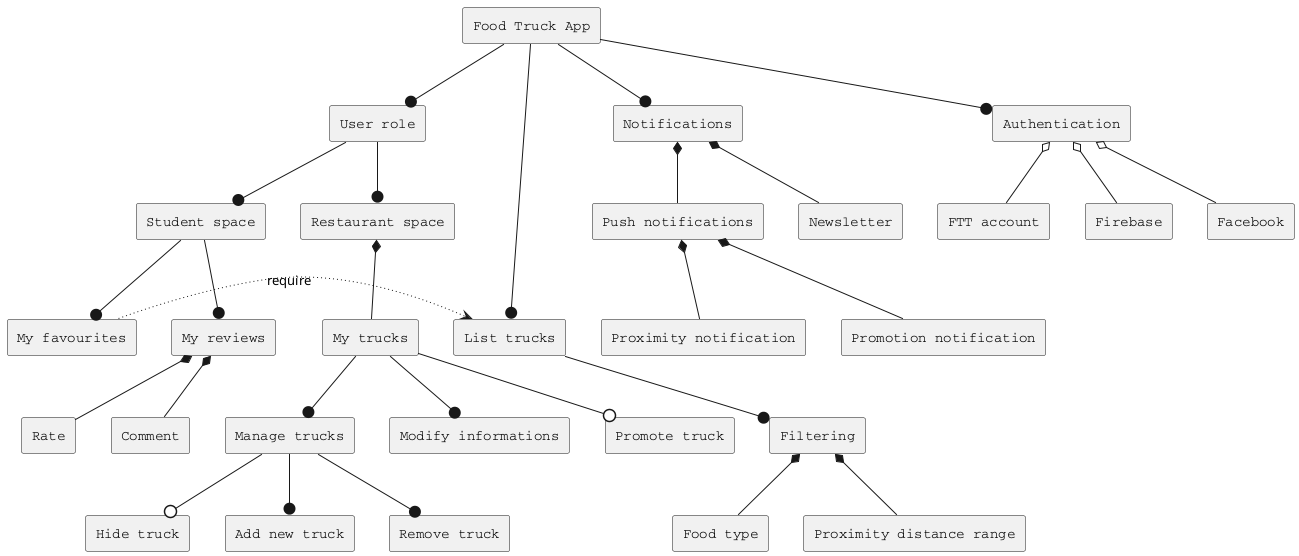 
@startuml

rectangle "User role" as A
rectangle "Notifications" as Notifications
rectangle "List trucks" as ListTrucks
rectangle "Authentication" as Authentication

rectangle "Student space" as I
rectangle "Restaurant space" as J

A --@ I
A --@ J

rectangle "My trucks" as MyTrucks

rectangle "Manage trucks" as ManageTrucks
rectangle "Modify informations" as ModifyInformations
rectangle "Promote truck" as Promote

MyTrucks --@ ManageTrucks
MyTrucks --@ ModifyInformations
MyTrucks --0 Promote

rectangle "Add new truck" as AddTruck
rectangle "Remove truck" as RemoveTruck
rectangle "Hide truck" as HideTruck

ManageTrucks --@ AddTruck
ManageTrucks --@ RemoveTruck
ManageTrucks --0 HideTruck

J *-- MyTrucks

rectangle "My reviews" as Reviews
rectangle "My favourites"  as Favourites

rectangle "Rate" as Rate
rectangle "Comment" as Comment

I --@ Reviews
I --@ Favourites

Reviews *-- Rate
Reviews *-- Comment

rectangle "Push notifications" as PushNotifications
rectangle "Newsletter" as Newsletter

Notifications *-- PushNotifications
Notifications *-- Newsletter

rectangle "Proximity notification" as ProximityNotifications
rectangle "Promotion notification" as PromotionNotifications

PushNotifications *-- ProximityNotifications
PushNotifications *-- PromotionNotifications

rectangle "Filtering" as Filtering

ListTrucks --@ Filtering

rectangle "Proximity distance range" as ProximityDistance
rectangle "Food type" as FoodType

Filtering *-- ProximityDistance
Filtering *-- FoodType

rectangle "Firebase" as Firebase
rectangle "Facebook" as Facebook
rectangle "FTT account" as FTTAccount

Authentication o-- Firebase
Authentication o-- Facebook
Authentication o-- FTTAccount

Favourites -[dotted]> ListTrucks : require

rectangle "Food Truck App" as R

R --@ A
R --@ Notifications
R --@ ListTrucks
R --@ Authentication


skinparam monochrome true
skinparam shadowing false
skinparam defaultFontName Courier
@enduml
